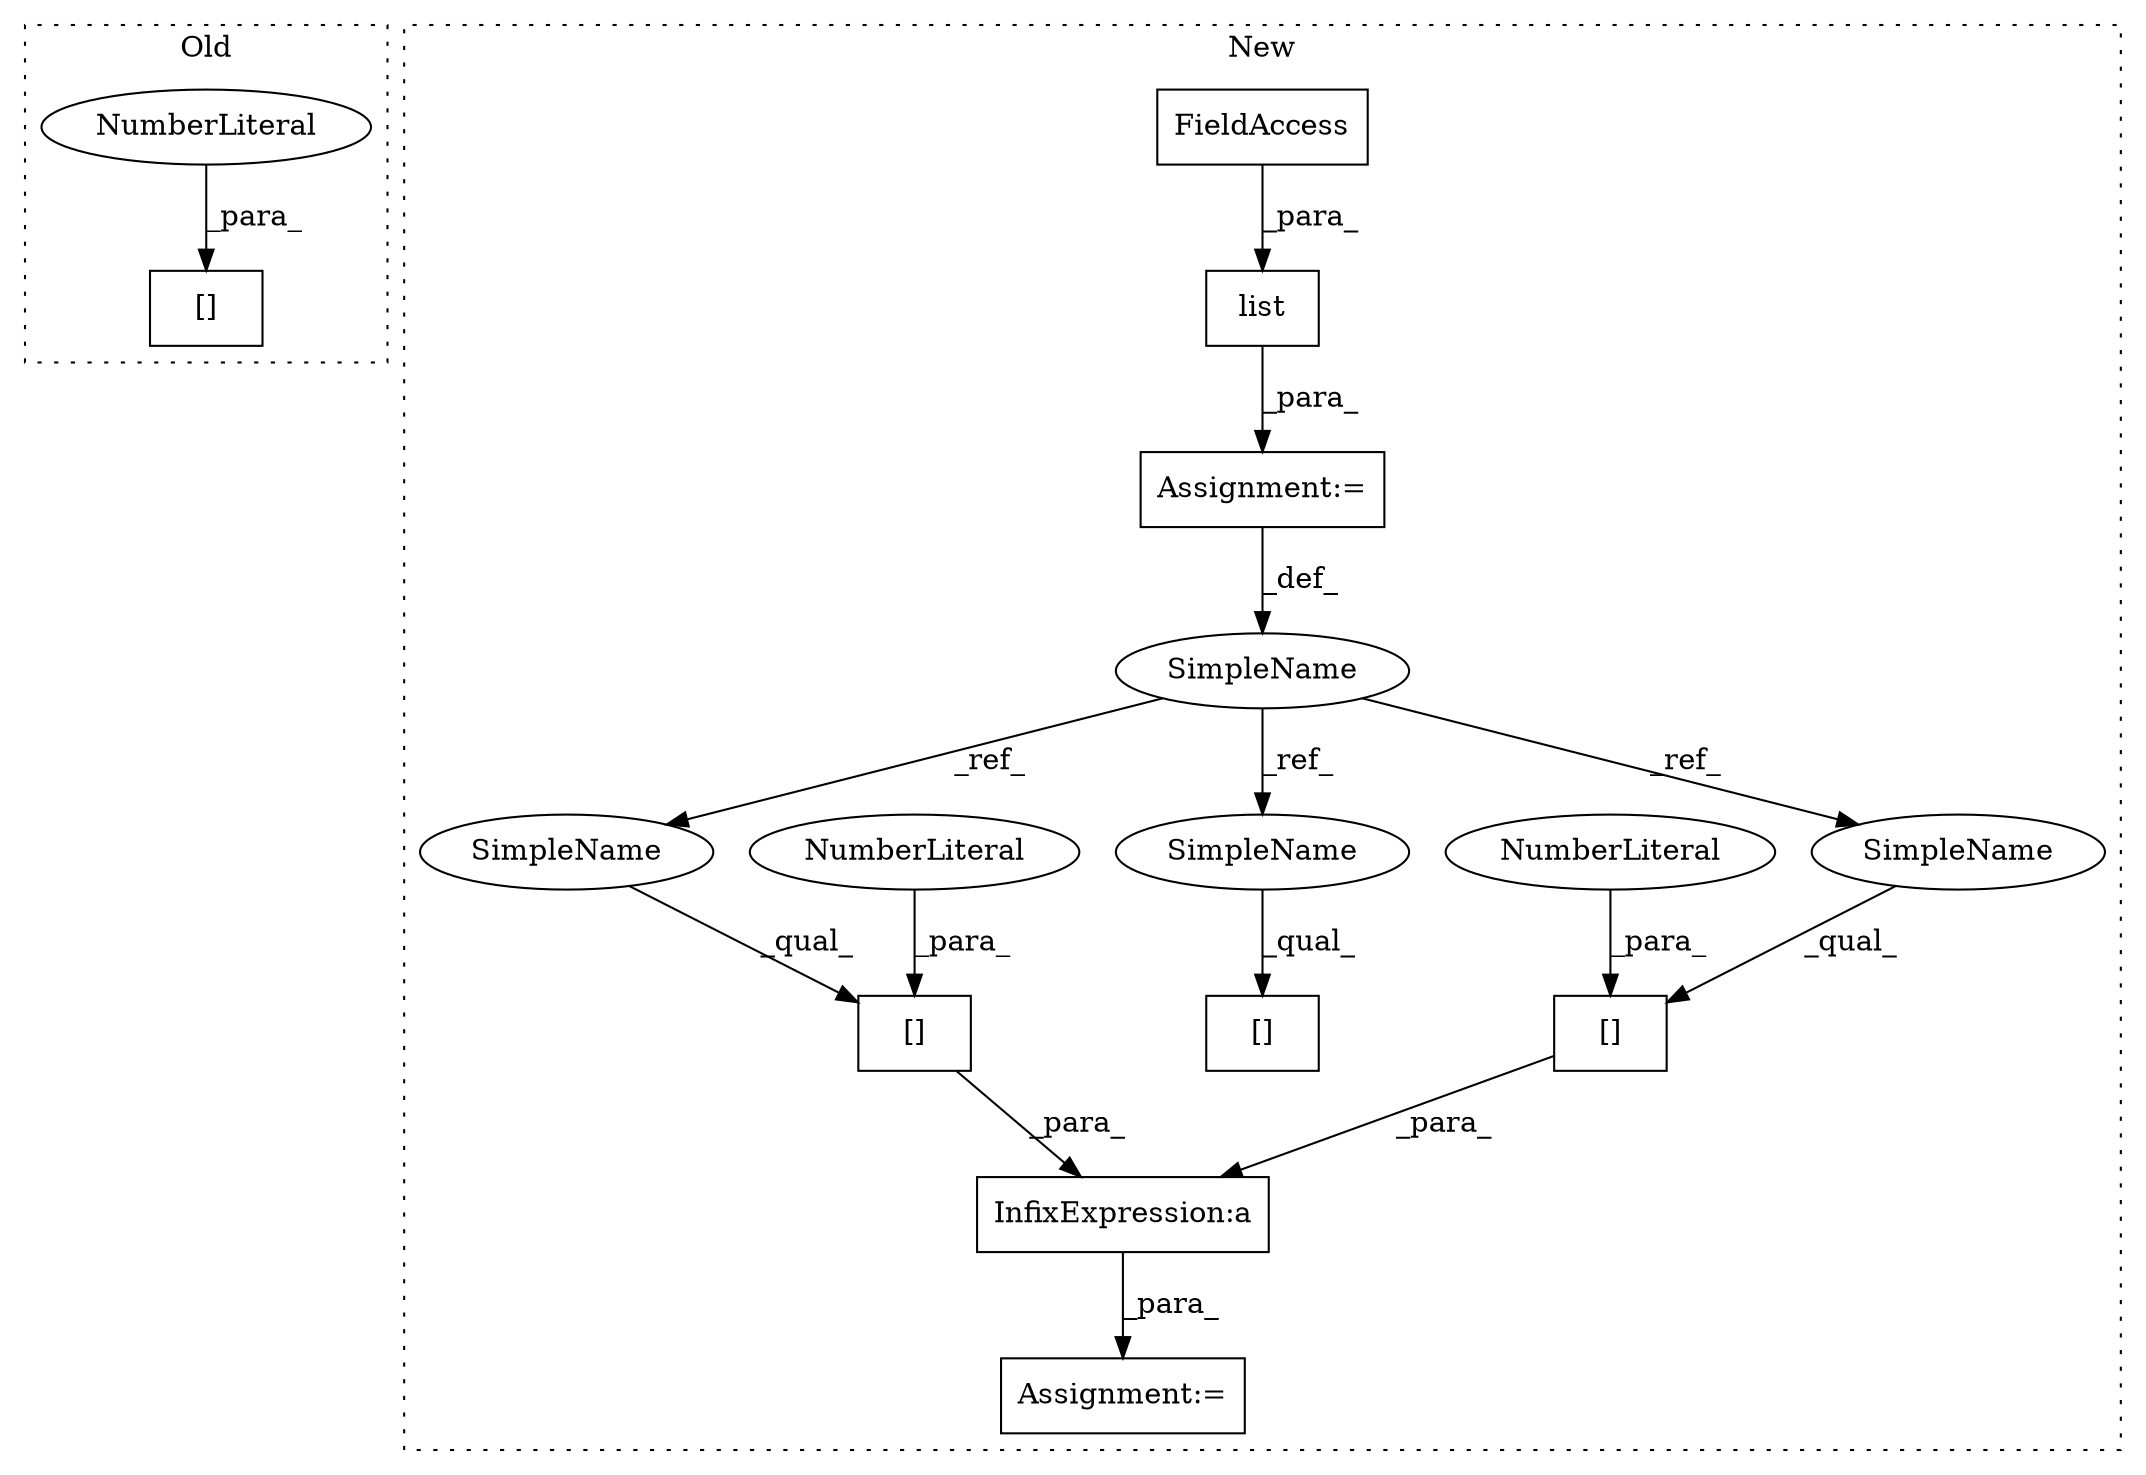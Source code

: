 digraph G {
subgraph cluster0 {
1 [label="[]" a="2" s="8707,8729" l="21,1" shape="box"];
6 [label="NumberLiteral" a="34" s="8728" l="1" shape="ellipse"];
label = "Old";
style="dotted";
}
subgraph cluster1 {
2 [label="list" a="32" s="10640,10654" l="5,1" shape="box"];
3 [label="Assignment:=" a="7" s="10639" l="1" shape="box"];
4 [label="Assignment:=" a="7" s="10666" l="1" shape="box"];
5 [label="[]" a="2" s="10686,10689" l="2,1" shape="box"];
7 [label="NumberLiteral" a="34" s="10688" l="1" shape="ellipse"];
8 [label="FieldAccess" a="22" s="10645" l="9" shape="box"];
9 [label="InfixExpression:a" a="27" s="10683" l="3" shape="box"];
10 [label="[]" a="2" s="10698,10701" l="2,1" shape="box"];
11 [label="SimpleName" a="42" s="10638" l="1" shape="ellipse"];
12 [label="[]" a="2" s="10679,10682" l="2,1" shape="box"];
13 [label="NumberLiteral" a="34" s="10681" l="1" shape="ellipse"];
14 [label="SimpleName" a="42" s="10679" l="1" shape="ellipse"];
15 [label="SimpleName" a="42" s="10686" l="1" shape="ellipse"];
16 [label="SimpleName" a="42" s="10698" l="1" shape="ellipse"];
label = "New";
style="dotted";
}
2 -> 3 [label="_para_"];
3 -> 11 [label="_def_"];
5 -> 9 [label="_para_"];
6 -> 1 [label="_para_"];
7 -> 5 [label="_para_"];
8 -> 2 [label="_para_"];
9 -> 4 [label="_para_"];
11 -> 16 [label="_ref_"];
11 -> 14 [label="_ref_"];
11 -> 15 [label="_ref_"];
12 -> 9 [label="_para_"];
13 -> 12 [label="_para_"];
14 -> 12 [label="_qual_"];
15 -> 5 [label="_qual_"];
16 -> 10 [label="_qual_"];
}